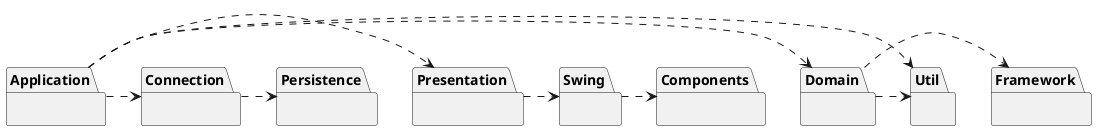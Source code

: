 @startuml

package Application {}
package Connection {}
package Domain {}
package Framework {}
package Persistence {}
package Presentation {}
package Swing {}
package Components{}
package Util {}


Application .> Domain
Application .> Presentation

Presentation .> Swing
Swing .> Components

Application .> Connection
Connection .> Persistence
Domain .> Framework
Domain .> Util
Application .> Util
@enduml